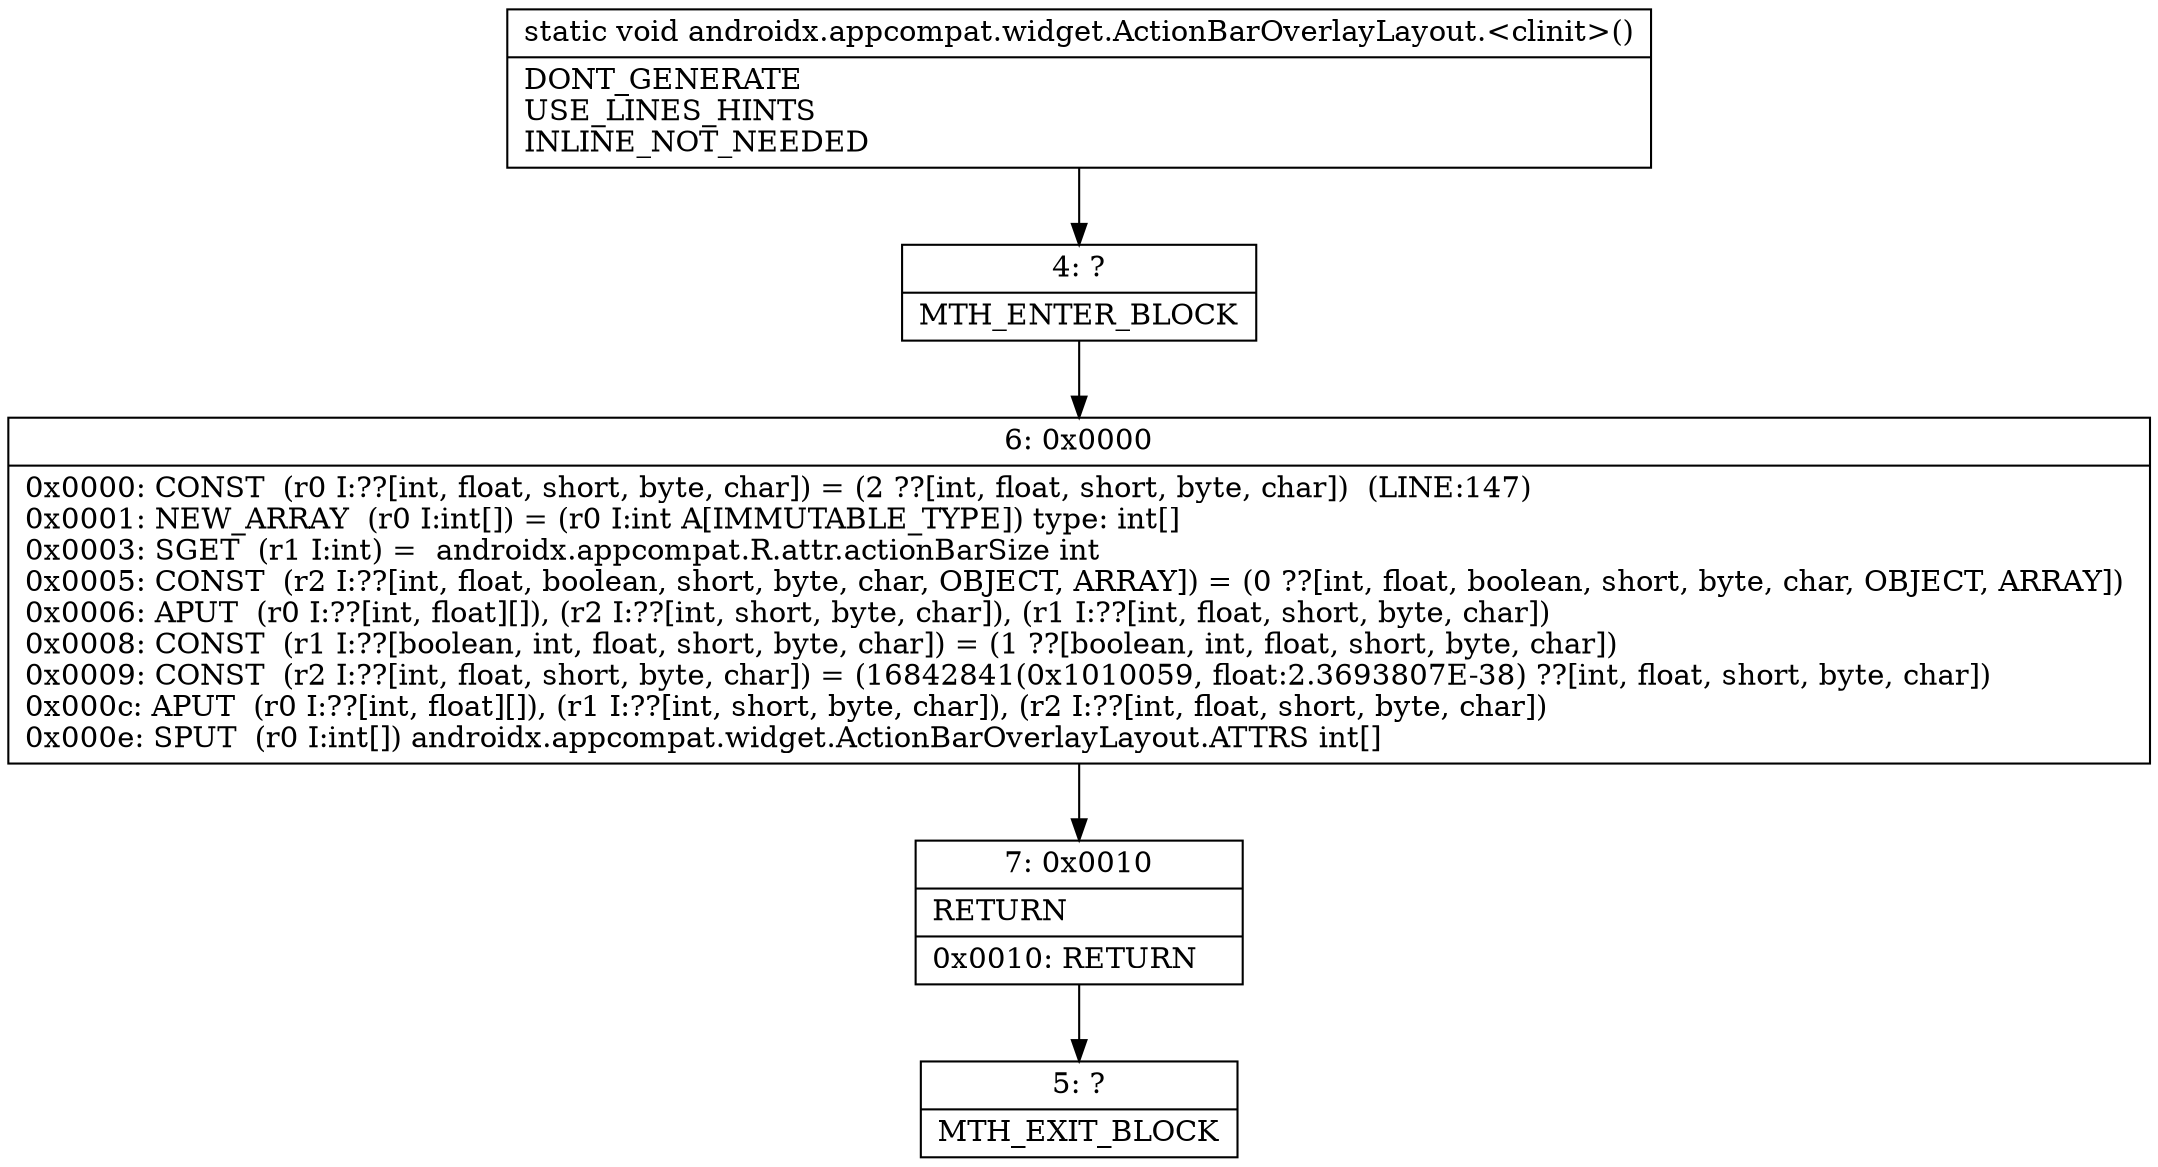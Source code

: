 digraph "CFG forandroidx.appcompat.widget.ActionBarOverlayLayout.\<clinit\>()V" {
Node_4 [shape=record,label="{4\:\ ?|MTH_ENTER_BLOCK\l}"];
Node_6 [shape=record,label="{6\:\ 0x0000|0x0000: CONST  (r0 I:??[int, float, short, byte, char]) = (2 ??[int, float, short, byte, char])  (LINE:147)\l0x0001: NEW_ARRAY  (r0 I:int[]) = (r0 I:int A[IMMUTABLE_TYPE]) type: int[] \l0x0003: SGET  (r1 I:int) =  androidx.appcompat.R.attr.actionBarSize int \l0x0005: CONST  (r2 I:??[int, float, boolean, short, byte, char, OBJECT, ARRAY]) = (0 ??[int, float, boolean, short, byte, char, OBJECT, ARRAY]) \l0x0006: APUT  (r0 I:??[int, float][]), (r2 I:??[int, short, byte, char]), (r1 I:??[int, float, short, byte, char]) \l0x0008: CONST  (r1 I:??[boolean, int, float, short, byte, char]) = (1 ??[boolean, int, float, short, byte, char]) \l0x0009: CONST  (r2 I:??[int, float, short, byte, char]) = (16842841(0x1010059, float:2.3693807E\-38) ??[int, float, short, byte, char]) \l0x000c: APUT  (r0 I:??[int, float][]), (r1 I:??[int, short, byte, char]), (r2 I:??[int, float, short, byte, char]) \l0x000e: SPUT  (r0 I:int[]) androidx.appcompat.widget.ActionBarOverlayLayout.ATTRS int[] \l}"];
Node_7 [shape=record,label="{7\:\ 0x0010|RETURN\l|0x0010: RETURN   \l}"];
Node_5 [shape=record,label="{5\:\ ?|MTH_EXIT_BLOCK\l}"];
MethodNode[shape=record,label="{static void androidx.appcompat.widget.ActionBarOverlayLayout.\<clinit\>()  | DONT_GENERATE\lUSE_LINES_HINTS\lINLINE_NOT_NEEDED\l}"];
MethodNode -> Node_4;Node_4 -> Node_6;
Node_6 -> Node_7;
Node_7 -> Node_5;
}

